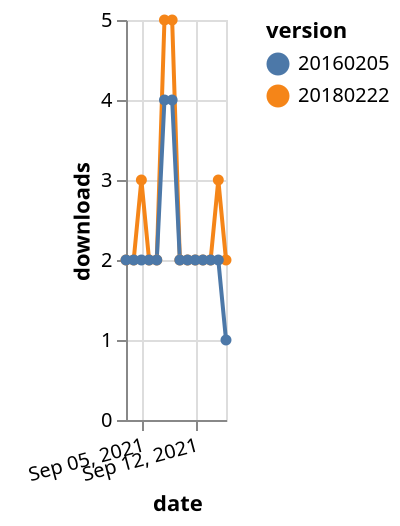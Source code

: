 {"$schema": "https://vega.github.io/schema/vega-lite/v5.json", "description": "A simple bar chart with embedded data.", "data": {"values": [{"date": "2021-09-03", "total": 2568, "delta": 2, "version": "20180222"}, {"date": "2021-09-04", "total": 2570, "delta": 2, "version": "20180222"}, {"date": "2021-09-05", "total": 2573, "delta": 3, "version": "20180222"}, {"date": "2021-09-06", "total": 2575, "delta": 2, "version": "20180222"}, {"date": "2021-09-07", "total": 2577, "delta": 2, "version": "20180222"}, {"date": "2021-09-08", "total": 2582, "delta": 5, "version": "20180222"}, {"date": "2021-09-09", "total": 2587, "delta": 5, "version": "20180222"}, {"date": "2021-09-10", "total": 2589, "delta": 2, "version": "20180222"}, {"date": "2021-09-11", "total": 2591, "delta": 2, "version": "20180222"}, {"date": "2021-09-12", "total": 2593, "delta": 2, "version": "20180222"}, {"date": "2021-09-13", "total": 2595, "delta": 2, "version": "20180222"}, {"date": "2021-09-14", "total": 2597, "delta": 2, "version": "20180222"}, {"date": "2021-09-15", "total": 2600, "delta": 3, "version": "20180222"}, {"date": "2021-09-16", "total": 2602, "delta": 2, "version": "20180222"}, {"date": "2021-09-03", "total": 2849, "delta": 2, "version": "20160205"}, {"date": "2021-09-04", "total": 2851, "delta": 2, "version": "20160205"}, {"date": "2021-09-05", "total": 2853, "delta": 2, "version": "20160205"}, {"date": "2021-09-06", "total": 2855, "delta": 2, "version": "20160205"}, {"date": "2021-09-07", "total": 2857, "delta": 2, "version": "20160205"}, {"date": "2021-09-08", "total": 2861, "delta": 4, "version": "20160205"}, {"date": "2021-09-09", "total": 2865, "delta": 4, "version": "20160205"}, {"date": "2021-09-10", "total": 2867, "delta": 2, "version": "20160205"}, {"date": "2021-09-11", "total": 2869, "delta": 2, "version": "20160205"}, {"date": "2021-09-12", "total": 2871, "delta": 2, "version": "20160205"}, {"date": "2021-09-13", "total": 2873, "delta": 2, "version": "20160205"}, {"date": "2021-09-14", "total": 2875, "delta": 2, "version": "20160205"}, {"date": "2021-09-15", "total": 2877, "delta": 2, "version": "20160205"}, {"date": "2021-09-16", "total": 2878, "delta": 1, "version": "20160205"}]}, "width": "container", "mark": {"type": "line", "point": {"filled": true}}, "encoding": {"x": {"field": "date", "type": "temporal", "timeUnit": "yearmonthdate", "title": "date", "axis": {"labelAngle": -15}}, "y": {"field": "delta", "type": "quantitative", "title": "downloads"}, "color": {"field": "version", "type": "nominal"}, "tooltip": {"field": "delta"}}}